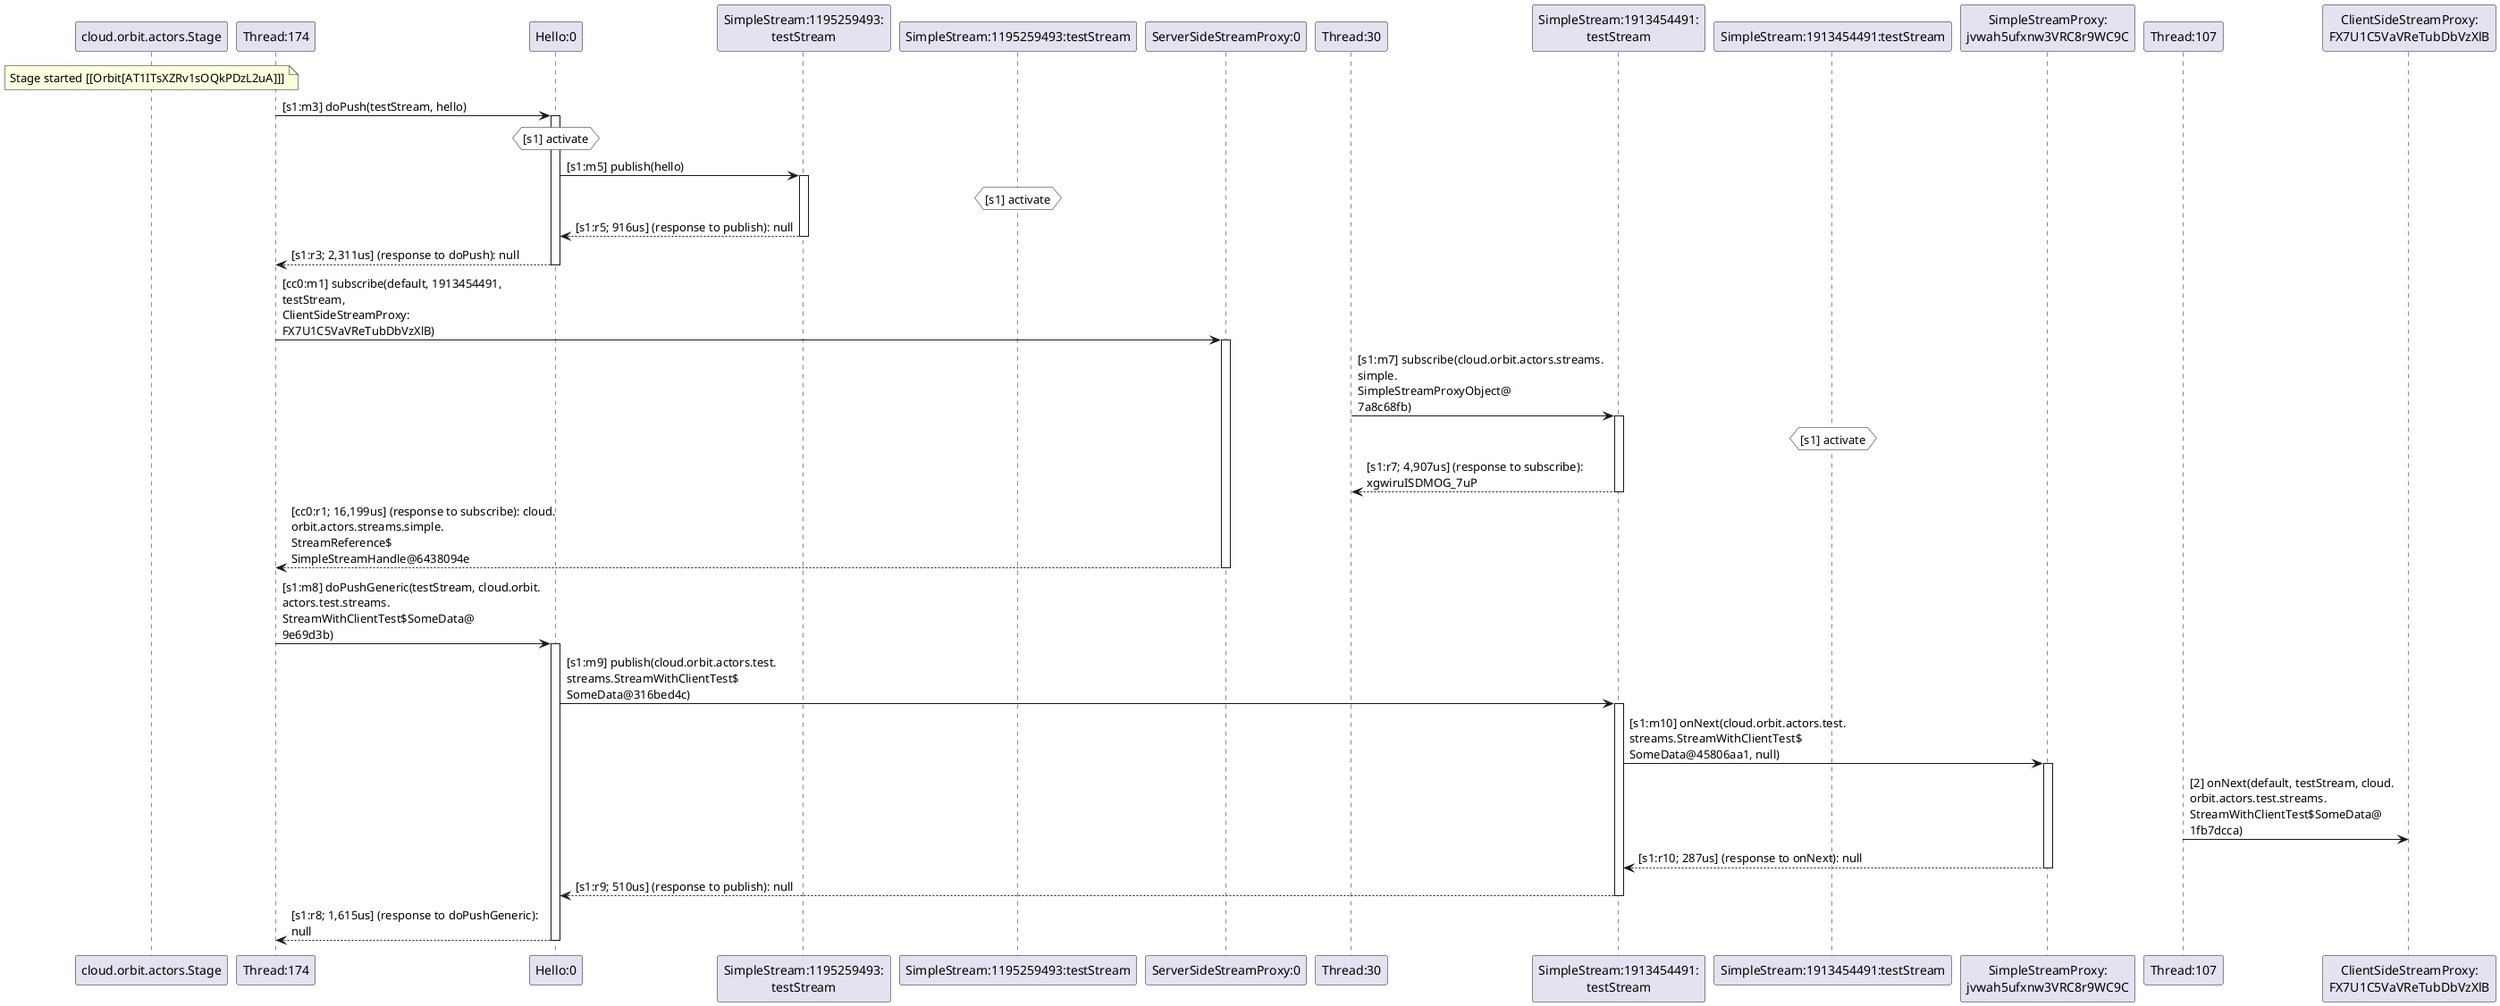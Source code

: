 @startuml
note over "cloud.orbit.actors.Stage": Stage started [[Orbit[AT1ITsXZRv1sOQkPDzL2uA]]]
"Thread:174" -> "Hello:0" : [s1:m3] doPush(testStream, hello)
activate "Hello:0"
hnote over "Hello:0" #white : [s1] activate
"Hello:0" -> "SimpleStream:1195259493:\ntestStream" : [s1:m5] publish(hello)
activate "SimpleStream:1195259493:\ntestStream"
hnote over "SimpleStream:1195259493:testStream" #white : [s1] activate
"SimpleStream:1195259493:\ntestStream" --> "Hello:0" : [s1:r5; 916us] (response to publish): null
deactivate "SimpleStream:1195259493:\ntestStream"
"Hello:0" --> "Thread:174" : [s1:r3; 2,311us] (response to doPush): null
deactivate "Hello:0"
"Thread:174" -> "ServerSideStreamProxy:0" : [cc0:m1] subscribe(default, 1913454491, \ntestStream, \nClientSideStreamProxy:\nFX7U1C5VaVReTubDbVzXlB)
activate "ServerSideStreamProxy:0"
"Thread:30" -> "SimpleStream:1913454491:\ntestStream" : [s1:m7] subscribe(cloud.orbit.actors.streams.\nsimple.\nSimpleStreamProxyObject@\n7a8c68fb)
activate "SimpleStream:1913454491:\ntestStream"
hnote over "SimpleStream:1913454491:testStream" #white : [s1] activate
"SimpleStream:1913454491:\ntestStream" --> "Thread:30" : [s1:r7; 4,907us] (response to subscribe): \nxgwiruISDMOG_7uP
deactivate "SimpleStream:1913454491:\ntestStream"
"ServerSideStreamProxy:0" --> "Thread:174" : [cc0:r1; 16,199us] (response to subscribe): cloud.\norbit.actors.streams.simple.\nStreamReference$\nSimpleStreamHandle@6438094e
deactivate "ServerSideStreamProxy:0"
"Thread:174" -> "Hello:0" : [s1:m8] doPushGeneric(testStream, cloud.orbit.\nactors.test.streams.\nStreamWithClientTest$SomeData@\n9e69d3b)
activate "Hello:0"
"Hello:0" -> "SimpleStream:1913454491:\ntestStream" : [s1:m9] publish(cloud.orbit.actors.test.\nstreams.StreamWithClientTest$\nSomeData@316bed4c)
activate "SimpleStream:1913454491:\ntestStream"
"SimpleStream:1913454491:\ntestStream" -> "SimpleStreamProxy:\njvwah5ufxnw3VRC8r9WC9C" : [s1:m10] onNext(cloud.orbit.actors.test.\nstreams.StreamWithClientTest$\nSomeData@45806aa1, null)
activate "SimpleStreamProxy:\njvwah5ufxnw3VRC8r9WC9C"
"Thread:107" -> "ClientSideStreamProxy:\nFX7U1C5VaVReTubDbVzXlB" : [2] onNext(default, testStream, cloud.\norbit.actors.test.streams.\nStreamWithClientTest$SomeData@\n1fb7dcca)
"SimpleStreamProxy:\njvwah5ufxnw3VRC8r9WC9C" --> "SimpleStream:1913454491:\ntestStream" : [s1:r10; 287us] (response to onNext): null
deactivate "SimpleStreamProxy:\njvwah5ufxnw3VRC8r9WC9C"
"SimpleStream:1913454491:\ntestStream" --> "Hello:0" : [s1:r9; 510us] (response to publish): null
deactivate "SimpleStream:1913454491:\ntestStream"
"Hello:0" --> "Thread:174" : [s1:r8; 1,615us] (response to doPushGeneric): \nnull
deactivate "Hello:0"
@enduml
